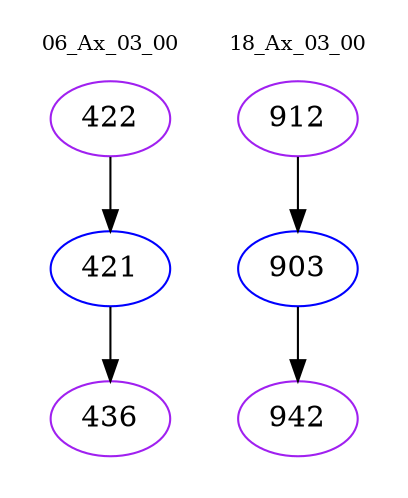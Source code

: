 digraph{
subgraph cluster_0 {
color = white
label = "06_Ax_03_00";
fontsize=10;
T0_422 [label="422", color="purple"]
T0_422 -> T0_421 [color="black"]
T0_421 [label="421", color="blue"]
T0_421 -> T0_436 [color="black"]
T0_436 [label="436", color="purple"]
}
subgraph cluster_1 {
color = white
label = "18_Ax_03_00";
fontsize=10;
T1_912 [label="912", color="purple"]
T1_912 -> T1_903 [color="black"]
T1_903 [label="903", color="blue"]
T1_903 -> T1_942 [color="black"]
T1_942 [label="942", color="purple"]
}
}
